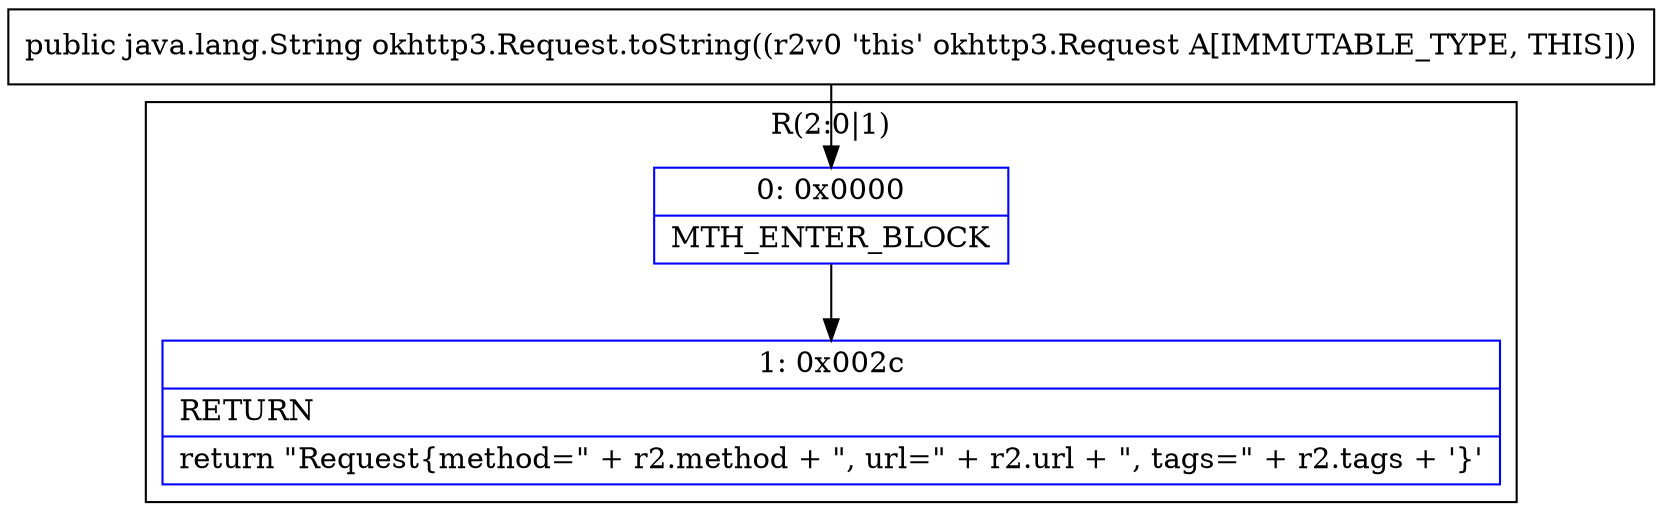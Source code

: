 digraph "CFG forokhttp3.Request.toString()Ljava\/lang\/String;" {
subgraph cluster_Region_1750178886 {
label = "R(2:0|1)";
node [shape=record,color=blue];
Node_0 [shape=record,label="{0\:\ 0x0000|MTH_ENTER_BLOCK\l}"];
Node_1 [shape=record,label="{1\:\ 0x002c|RETURN\l|return \"Request\{method=\" + r2.method + \", url=\" + r2.url + \", tags=\" + r2.tags + '\}'\l}"];
}
MethodNode[shape=record,label="{public java.lang.String okhttp3.Request.toString((r2v0 'this' okhttp3.Request A[IMMUTABLE_TYPE, THIS])) }"];
MethodNode -> Node_0;
Node_0 -> Node_1;
}

